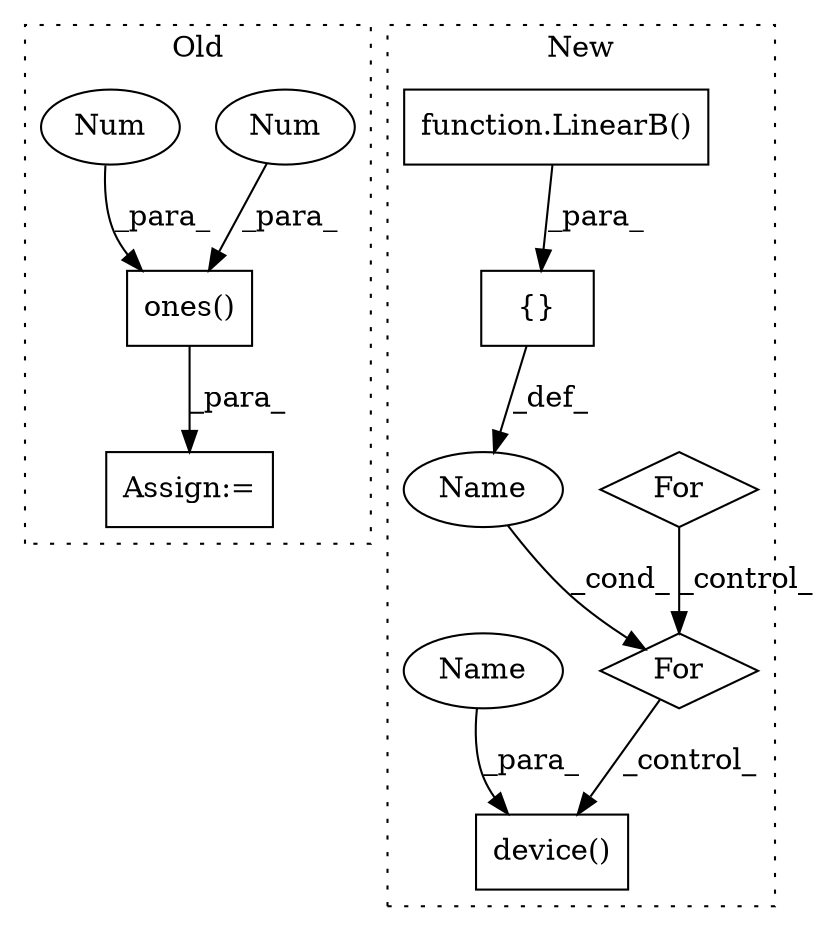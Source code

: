 digraph G {
subgraph cluster0 {
1 [label="ones()" a="75" s="7013,7030" l="11,1" shape="box"];
4 [label="Assign:=" a="68" s="7010" l="3" shape="box"];
9 [label="Num" a="76" s="7028" l="2" shape="ellipse"];
10 [label="Num" a="76" s="7024" l="2" shape="ellipse"];
label = "Old";
style="dotted";
}
subgraph cluster1 {
2 [label="device()" a="75" s="8592,8611" l="13,1" shape="box"];
3 [label="For" a="107" s="8468,8489" l="4,14" shape="diamond"];
5 [label="{}" a="59" s="8352,8372" l="1,0" shape="box"];
6 [label="For" a="107" s="8503,8528" l="4,18" shape="diamond"];
7 [label="function.LinearB()" a="75" s="8363" l="9" shape="box"];
8 [label="Name" a="87" s="8507" l="5" shape="ellipse"];
11 [label="Name" a="87" s="8605" l="6" shape="ellipse"];
label = "New";
style="dotted";
}
1 -> 4 [label="_para_"];
3 -> 6 [label="_control_"];
5 -> 8 [label="_def_"];
6 -> 2 [label="_control_"];
7 -> 5 [label="_para_"];
8 -> 6 [label="_cond_"];
9 -> 1 [label="_para_"];
10 -> 1 [label="_para_"];
11 -> 2 [label="_para_"];
}